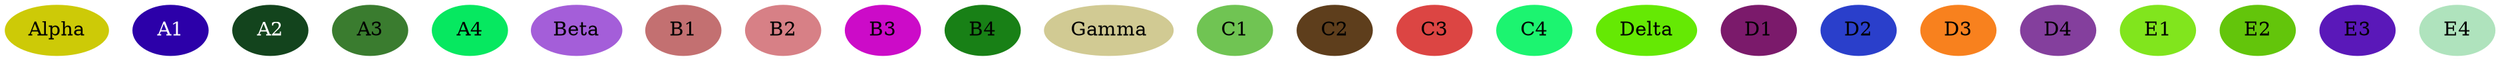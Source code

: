 digraph Net_Barrels {
	node [color="#cdca07" fontcolor="#000000" shape=ellipse style=filled]
	Alpha [label=<Alpha>]
	node [color="#2c00a9" fontcolor="#ffffff" shape=ellipse style=filled]
	A1 [label=<A1>]
	node [color="#13441d" fontcolor="#ffffff" shape=ellipse style=filled]
	A2 [label=<A2>]
	node [color="#3a7c2f" fontcolor="#000000" shape=ellipse style=filled]
	A3 [label=<A3>]
	node [color="#06e860" fontcolor="#000000" shape=ellipse style=filled]
	A4 [label=<A4>]
	node [color="#a45ed9" fontcolor="#000000" shape=ellipse style=filled]
	Beta [label=<Beta>]
	node [color="#c37071" fontcolor="#000000" shape=ellipse style=filled]
	B1 [label=<B1>]
	node [color="#d78086" fontcolor="#000000" shape=ellipse style=filled]
	B2 [label=<B2>]
	node [color="#cc0bc8" fontcolor="#000000" shape=ellipse style=filled]
	B3 [label=<B3>]
	node [color="#188016" fontcolor="#000000" shape=ellipse style=filled]
	B4 [label=<B4>]
	node [color="#d1ca93" fontcolor="#000000" shape=ellipse style=filled]
	Gamma [label=<Gamma>]
	node [color="#70c453" fontcolor="#000000" shape=ellipse style=filled]
	C1 [label=<C1>]
	node [color="#5e3e1c" fontcolor="#000000" shape=ellipse style=filled]
	C2 [label=<C2>]
	node [color="#dc4543" fontcolor="#000000" shape=ellipse style=filled]
	C3 [label=<C3>]
	node [color="#1cf470" fontcolor="#000000" shape=ellipse style=filled]
	C4 [label=<C4>]
	node [color="#65e904" fontcolor="#000000" shape=ellipse style=filled]
	Delta [label=<Delta>]
	node [color="#7b1a6b" fontcolor="#000000" shape=ellipse style=filled]
	D1 [label=<D1>]
	node [color="#2a3fcb" fontcolor="#000000" shape=ellipse style=filled]
	D2 [label=<D2>]
	node [color="#f8811e" fontcolor="#000000" shape=ellipse style=filled]
	D3 [label=<D3>]
	node [color="#843f9d" fontcolor="#000000" shape=ellipse style=filled]
	D4 [label=<D4>]
	node [color="#81e51d" fontcolor="#000000" shape=ellipse style=filled]
	E1 [label=<E1>]
	node [color="#63c50b" fontcolor="#000000" shape=ellipse style=filled]
	E2 [label=<E2>]
	node [color="#5a18b9" fontcolor="#000000" shape=ellipse style=filled]
	E3 [label=<E3>]
	node [color="#afe3bd" fontcolor="#000000" shape=ellipse style=filled]
	E4 [label=<E4>]
}
